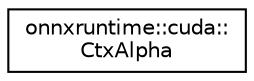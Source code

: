 digraph "Graphical Class Hierarchy"
{
  edge [fontname="Helvetica",fontsize="10",labelfontname="Helvetica",labelfontsize="10"];
  node [fontname="Helvetica",fontsize="10",shape=record];
  rankdir="LR";
  Node0 [label="onnxruntime::cuda::\lCtxAlpha",height=0.2,width=0.4,color="black", fillcolor="white", style="filled",URL="$structonnxruntime_1_1cuda_1_1CtxAlpha.html"];
}
